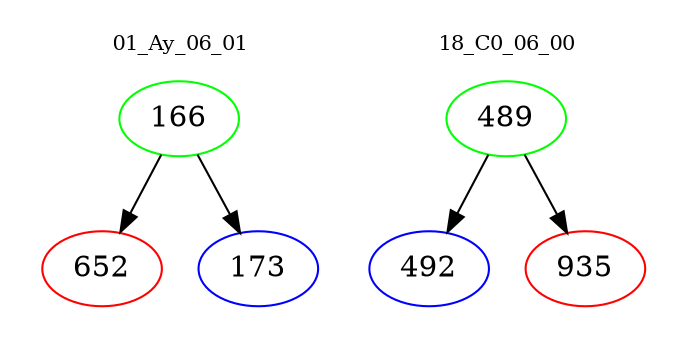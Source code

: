 digraph{
subgraph cluster_0 {
color = white
label = "01_Ay_06_01";
fontsize=10;
T0_166 [label="166", color="green"]
T0_166 -> T0_652 [color="black"]
T0_652 [label="652", color="red"]
T0_166 -> T0_173 [color="black"]
T0_173 [label="173", color="blue"]
}
subgraph cluster_1 {
color = white
label = "18_C0_06_00";
fontsize=10;
T1_489 [label="489", color="green"]
T1_489 -> T1_492 [color="black"]
T1_492 [label="492", color="blue"]
T1_489 -> T1_935 [color="black"]
T1_935 [label="935", color="red"]
}
}
